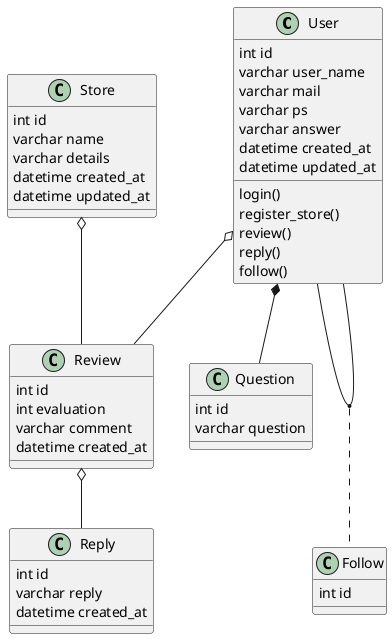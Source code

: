 @startuml

class User {
    int id
    varchar user_name
    varchar mail
    varchar ps
    varchar answer
    datetime created_at
    datetime updated_at

    login()
    register_store()
    review()
    reply()
    follow()
}

class Store {
    int id
    varchar name
    varchar details
    datetime created_at
    datetime updated_at
}

class Review {
    int id
    int evaluation
    varchar comment
    datetime created_at
}

class Reply {
    int id
    varchar reply
    datetime created_at
}

class Follow {
    int id
}

class Question {
    int id
    varchar question
}

User o-- Review
Review o-- Reply
Store o-- Review
User *-- Question
(User,User) .. Follow

@enduml